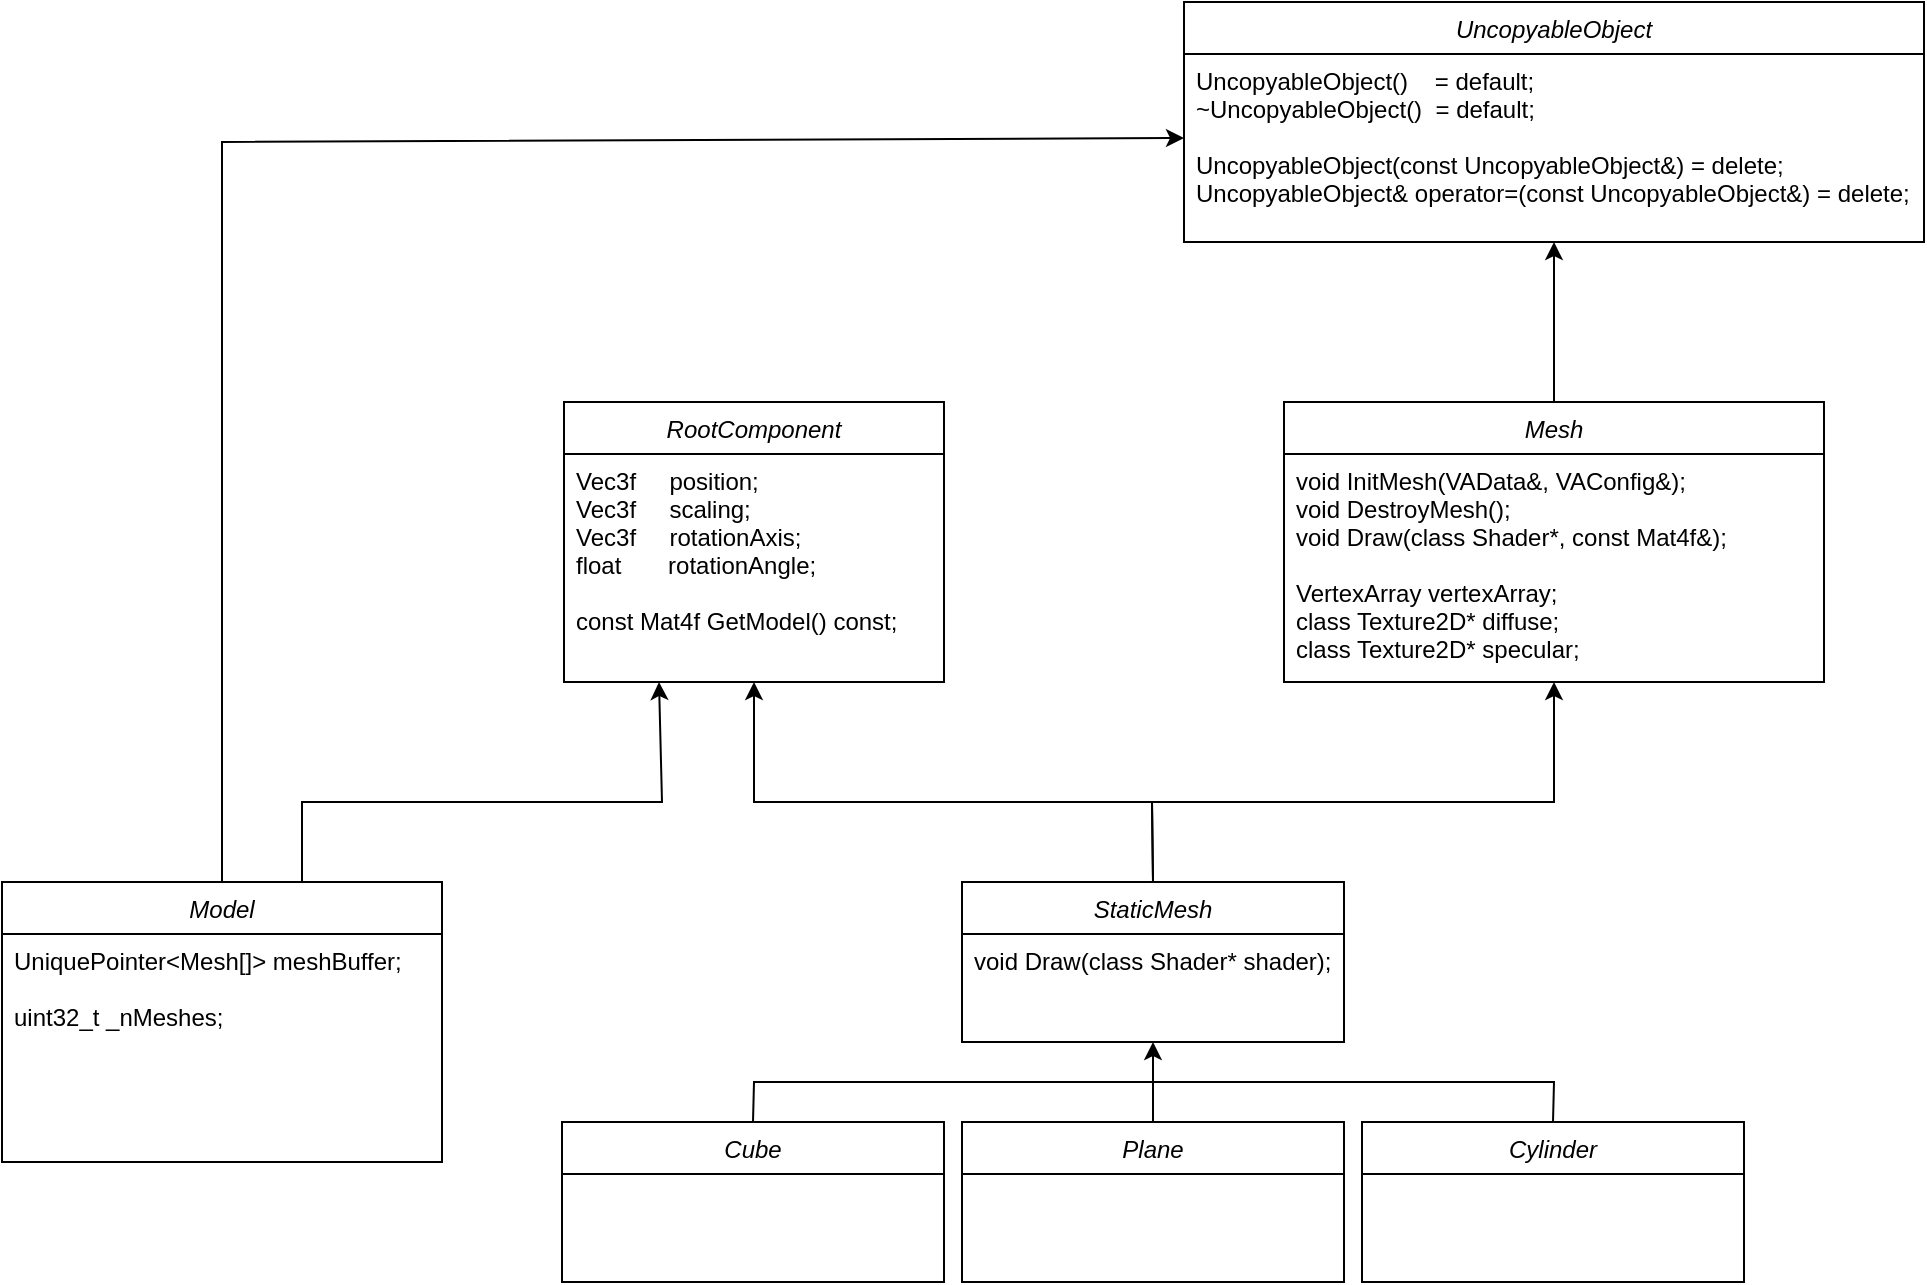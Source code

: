 <mxfile version="22.1.16" type="device">
  <diagram id="C5RBs43oDa-KdzZeNtuy" name="Page-1">
    <mxGraphModel dx="2261" dy="1929" grid="1" gridSize="10" guides="1" tooltips="1" connect="1" arrows="1" fold="1" page="1" pageScale="1" pageWidth="827" pageHeight="1169" background="#FFFFFF" math="0" shadow="0">
      <root>
        <mxCell id="WIyWlLk6GJQsqaUBKTNV-0" />
        <mxCell id="WIyWlLk6GJQsqaUBKTNV-1" parent="WIyWlLk6GJQsqaUBKTNV-0" />
        <mxCell id="zkfFHV4jXpPFQw0GAbJ--0" value="RootComponent" style="swimlane;fontStyle=2;align=center;verticalAlign=top;childLayout=stackLayout;horizontal=1;startSize=26;horizontalStack=0;resizeParent=1;resizeLast=0;collapsible=1;marginBottom=0;rounded=0;shadow=0;strokeWidth=1;" parent="WIyWlLk6GJQsqaUBKTNV-1" vertex="1">
          <mxGeometry x="1" width="190" height="140" as="geometry">
            <mxRectangle x="230" y="140" width="160" height="26" as="alternateBounds" />
          </mxGeometry>
        </mxCell>
        <mxCell id="zkfFHV4jXpPFQw0GAbJ--5" value="Vec3f     position;&#xa;Vec3f     scaling;&#xa;Vec3f     rotationAxis;&#xa;float       rotationAngle;&#xa;&#xa;const Mat4f GetModel() const;&#xa;" style="text;align=left;verticalAlign=top;spacingLeft=4;spacingRight=4;overflow=hidden;rotatable=0;points=[[0,0.5],[1,0.5]];portConstraint=eastwest;" parent="zkfFHV4jXpPFQw0GAbJ--0" vertex="1">
          <mxGeometry y="26" width="190" height="104" as="geometry" />
        </mxCell>
        <mxCell id="VX4J2hYiV2q1IgPwRDaM-2" value="Mesh" style="swimlane;fontStyle=2;align=center;verticalAlign=top;childLayout=stackLayout;horizontal=1;startSize=26;horizontalStack=0;resizeParent=1;resizeLast=0;collapsible=1;marginBottom=0;rounded=0;shadow=0;strokeWidth=1;" vertex="1" parent="WIyWlLk6GJQsqaUBKTNV-1">
          <mxGeometry x="361" width="270" height="140" as="geometry">
            <mxRectangle x="230" y="140" width="160" height="26" as="alternateBounds" />
          </mxGeometry>
        </mxCell>
        <mxCell id="VX4J2hYiV2q1IgPwRDaM-11" value="void InitMesh(VAData&amp;, VAConfig&amp;);&#xa;void DestroyMesh();&#xa;void Draw(class Shader*, const Mat4f&amp;);&#xa;&#xa;VertexArray vertexArray;&#xa;class Texture2D* diffuse;&#xa;class Texture2D* specular;" style="text;align=left;verticalAlign=top;spacingLeft=4;spacingRight=4;overflow=hidden;rotatable=0;points=[[0,0.5],[1,0.5]];portConstraint=eastwest;" vertex="1" parent="VX4J2hYiV2q1IgPwRDaM-2">
          <mxGeometry y="26" width="270" height="104" as="geometry" />
        </mxCell>
        <mxCell id="VX4J2hYiV2q1IgPwRDaM-4" value="StaticMesh" style="swimlane;fontStyle=2;align=center;verticalAlign=top;childLayout=stackLayout;horizontal=1;startSize=26;horizontalStack=0;resizeParent=1;resizeLast=0;collapsible=1;marginBottom=0;rounded=0;shadow=0;strokeWidth=1;" vertex="1" parent="WIyWlLk6GJQsqaUBKTNV-1">
          <mxGeometry x="200" y="240" width="191" height="80" as="geometry">
            <mxRectangle x="230" y="140" width="160" height="26" as="alternateBounds" />
          </mxGeometry>
        </mxCell>
        <mxCell id="VX4J2hYiV2q1IgPwRDaM-12" value="void Draw(class Shader* shader);" style="text;align=left;verticalAlign=top;spacingLeft=4;spacingRight=4;overflow=hidden;rotatable=0;points=[[0,0.5],[1,0.5]];portConstraint=eastwest;" vertex="1" parent="VX4J2hYiV2q1IgPwRDaM-4">
          <mxGeometry y="26" width="191" height="24" as="geometry" />
        </mxCell>
        <mxCell id="VX4J2hYiV2q1IgPwRDaM-7" value="" style="endArrow=classic;html=1;rounded=0;exitX=0.5;exitY=0;exitDx=0;exitDy=0;entryX=0.5;entryY=1;entryDx=0;entryDy=0;" edge="1" parent="WIyWlLk6GJQsqaUBKTNV-1" source="VX4J2hYiV2q1IgPwRDaM-4" target="VX4J2hYiV2q1IgPwRDaM-2">
          <mxGeometry width="50" height="50" relative="1" as="geometry">
            <mxPoint x="301" y="240" as="sourcePoint" />
            <mxPoint x="500" y="160" as="targetPoint" />
            <Array as="points">
              <mxPoint x="295" y="200" />
              <mxPoint x="496" y="200" />
            </Array>
          </mxGeometry>
        </mxCell>
        <mxCell id="VX4J2hYiV2q1IgPwRDaM-9" value="" style="endArrow=classic;html=1;rounded=0;exitX=0.5;exitY=0;exitDx=0;exitDy=0;entryX=0.5;entryY=1;entryDx=0;entryDy=0;" edge="1" parent="WIyWlLk6GJQsqaUBKTNV-1" source="VX4J2hYiV2q1IgPwRDaM-4" target="zkfFHV4jXpPFQw0GAbJ--0">
          <mxGeometry width="50" height="50" relative="1" as="geometry">
            <mxPoint x="221" y="230" as="sourcePoint" />
            <mxPoint x="80" y="150" as="targetPoint" />
            <Array as="points">
              <mxPoint x="295" y="200" />
              <mxPoint x="96" y="200" />
            </Array>
          </mxGeometry>
        </mxCell>
        <mxCell id="VX4J2hYiV2q1IgPwRDaM-15" value="Cube" style="swimlane;fontStyle=2;align=center;verticalAlign=top;childLayout=stackLayout;horizontal=1;startSize=26;horizontalStack=0;resizeParent=1;resizeLast=0;collapsible=1;marginBottom=0;rounded=0;shadow=0;strokeWidth=1;" vertex="1" parent="WIyWlLk6GJQsqaUBKTNV-1">
          <mxGeometry y="360" width="191" height="80" as="geometry">
            <mxRectangle x="230" y="140" width="160" height="26" as="alternateBounds" />
          </mxGeometry>
        </mxCell>
        <mxCell id="VX4J2hYiV2q1IgPwRDaM-17" value="Plane" style="swimlane;fontStyle=2;align=center;verticalAlign=top;childLayout=stackLayout;horizontal=1;startSize=26;horizontalStack=0;resizeParent=1;resizeLast=0;collapsible=1;marginBottom=0;rounded=0;shadow=0;strokeWidth=1;" vertex="1" parent="WIyWlLk6GJQsqaUBKTNV-1">
          <mxGeometry x="200" y="360" width="191" height="80" as="geometry">
            <mxRectangle x="230" y="140" width="160" height="26" as="alternateBounds" />
          </mxGeometry>
        </mxCell>
        <mxCell id="VX4J2hYiV2q1IgPwRDaM-19" value="Cylinder" style="swimlane;fontStyle=2;align=center;verticalAlign=top;childLayout=stackLayout;horizontal=1;startSize=26;horizontalStack=0;resizeParent=1;resizeLast=0;collapsible=1;marginBottom=0;rounded=0;shadow=0;strokeWidth=1;" vertex="1" parent="WIyWlLk6GJQsqaUBKTNV-1">
          <mxGeometry x="400" y="360" width="191" height="80" as="geometry">
            <mxRectangle x="230" y="140" width="160" height="26" as="alternateBounds" />
          </mxGeometry>
        </mxCell>
        <mxCell id="VX4J2hYiV2q1IgPwRDaM-23" value="" style="endArrow=none;html=1;rounded=0;exitX=0.5;exitY=0;exitDx=0;exitDy=0;entryX=0.5;entryY=0;entryDx=0;entryDy=0;" edge="1" parent="WIyWlLk6GJQsqaUBKTNV-1" source="VX4J2hYiV2q1IgPwRDaM-15" target="VX4J2hYiV2q1IgPwRDaM-19">
          <mxGeometry width="50" height="50" relative="1" as="geometry">
            <mxPoint x="91" y="360" as="sourcePoint" />
            <mxPoint x="301" y="340" as="targetPoint" />
            <Array as="points">
              <mxPoint x="96" y="340" />
              <mxPoint x="496" y="340" />
            </Array>
          </mxGeometry>
        </mxCell>
        <mxCell id="VX4J2hYiV2q1IgPwRDaM-25" value="Model" style="swimlane;fontStyle=2;align=center;verticalAlign=top;childLayout=stackLayout;horizontal=1;startSize=26;horizontalStack=0;resizeParent=1;resizeLast=0;collapsible=1;marginBottom=0;rounded=0;shadow=0;strokeWidth=1;" vertex="1" parent="WIyWlLk6GJQsqaUBKTNV-1">
          <mxGeometry x="-280" y="240" width="220" height="140" as="geometry">
            <mxRectangle x="230" y="140" width="160" height="26" as="alternateBounds" />
          </mxGeometry>
        </mxCell>
        <mxCell id="VX4J2hYiV2q1IgPwRDaM-26" value="UniquePointer&lt;Mesh[]&gt; meshBuffer;&#xa;&#xa;uint32_t _nMeshes;" style="text;align=left;verticalAlign=top;spacingLeft=4;spacingRight=4;overflow=hidden;rotatable=0;points=[[0,0.5],[1,0.5]];portConstraint=eastwest;" vertex="1" parent="VX4J2hYiV2q1IgPwRDaM-25">
          <mxGeometry y="26" width="220" height="114" as="geometry" />
        </mxCell>
        <mxCell id="VX4J2hYiV2q1IgPwRDaM-27" value="UncopyableObject" style="swimlane;fontStyle=2;align=center;verticalAlign=top;childLayout=stackLayout;horizontal=1;startSize=26;horizontalStack=0;resizeParent=1;resizeLast=0;collapsible=1;marginBottom=0;rounded=0;shadow=0;strokeWidth=1;" vertex="1" parent="WIyWlLk6GJQsqaUBKTNV-1">
          <mxGeometry x="311" y="-200" width="370" height="120" as="geometry">
            <mxRectangle x="230" y="140" width="160" height="26" as="alternateBounds" />
          </mxGeometry>
        </mxCell>
        <mxCell id="VX4J2hYiV2q1IgPwRDaM-28" value="UncopyableObject()    = default;&#xa;~UncopyableObject()  = default;&#xa;&#xa;UncopyableObject(const UncopyableObject&amp;) = delete;&#xa;UncopyableObject&amp; operator=(const UncopyableObject&amp;) = delete; " style="text;align=left;verticalAlign=top;spacingLeft=4;spacingRight=4;overflow=hidden;rotatable=0;points=[[0,0.5],[1,0.5]];portConstraint=eastwest;" vertex="1" parent="VX4J2hYiV2q1IgPwRDaM-27">
          <mxGeometry y="26" width="370" height="84" as="geometry" />
        </mxCell>
        <mxCell id="VX4J2hYiV2q1IgPwRDaM-31" value="" style="endArrow=classic;html=1;rounded=0;exitX=0.5;exitY=0;exitDx=0;exitDy=0;entryX=0.5;entryY=1;entryDx=0;entryDy=0;" edge="1" parent="WIyWlLk6GJQsqaUBKTNV-1" source="VX4J2hYiV2q1IgPwRDaM-17" target="VX4J2hYiV2q1IgPwRDaM-4">
          <mxGeometry width="50" height="50" relative="1" as="geometry">
            <mxPoint x="410" y="310" as="sourcePoint" />
            <mxPoint x="460" y="260" as="targetPoint" />
          </mxGeometry>
        </mxCell>
        <mxCell id="VX4J2hYiV2q1IgPwRDaM-32" value="" style="endArrow=classic;html=1;rounded=0;entryX=0.5;entryY=1;entryDx=0;entryDy=0;exitX=0.5;exitY=0;exitDx=0;exitDy=0;" edge="1" parent="WIyWlLk6GJQsqaUBKTNV-1" source="VX4J2hYiV2q1IgPwRDaM-2" target="VX4J2hYiV2q1IgPwRDaM-27">
          <mxGeometry width="50" height="50" relative="1" as="geometry">
            <mxPoint x="480" as="sourcePoint" />
            <mxPoint x="530" y="-50" as="targetPoint" />
          </mxGeometry>
        </mxCell>
        <mxCell id="VX4J2hYiV2q1IgPwRDaM-33" value="" style="endArrow=classic;html=1;rounded=0;entryX=0.25;entryY=1;entryDx=0;entryDy=0;" edge="1" parent="WIyWlLk6GJQsqaUBKTNV-1" target="zkfFHV4jXpPFQw0GAbJ--0">
          <mxGeometry width="50" height="50" relative="1" as="geometry">
            <mxPoint x="-130" y="240" as="sourcePoint" />
            <mxPoint x="-130" y="160" as="targetPoint" />
            <Array as="points">
              <mxPoint x="-130" y="200" />
              <mxPoint x="50" y="200" />
            </Array>
          </mxGeometry>
        </mxCell>
        <mxCell id="VX4J2hYiV2q1IgPwRDaM-35" value="" style="endArrow=classic;html=1;rounded=0;exitX=0.5;exitY=0;exitDx=0;exitDy=0;entryX=0;entryY=0.5;entryDx=0;entryDy=0;" edge="1" parent="WIyWlLk6GJQsqaUBKTNV-1" source="VX4J2hYiV2q1IgPwRDaM-25" target="VX4J2hYiV2q1IgPwRDaM-28">
          <mxGeometry width="50" height="50" relative="1" as="geometry">
            <mxPoint x="-220" y="210" as="sourcePoint" />
            <mxPoint x="-170" y="160" as="targetPoint" />
            <Array as="points">
              <mxPoint x="-170" y="-130" />
            </Array>
          </mxGeometry>
        </mxCell>
      </root>
    </mxGraphModel>
  </diagram>
</mxfile>
